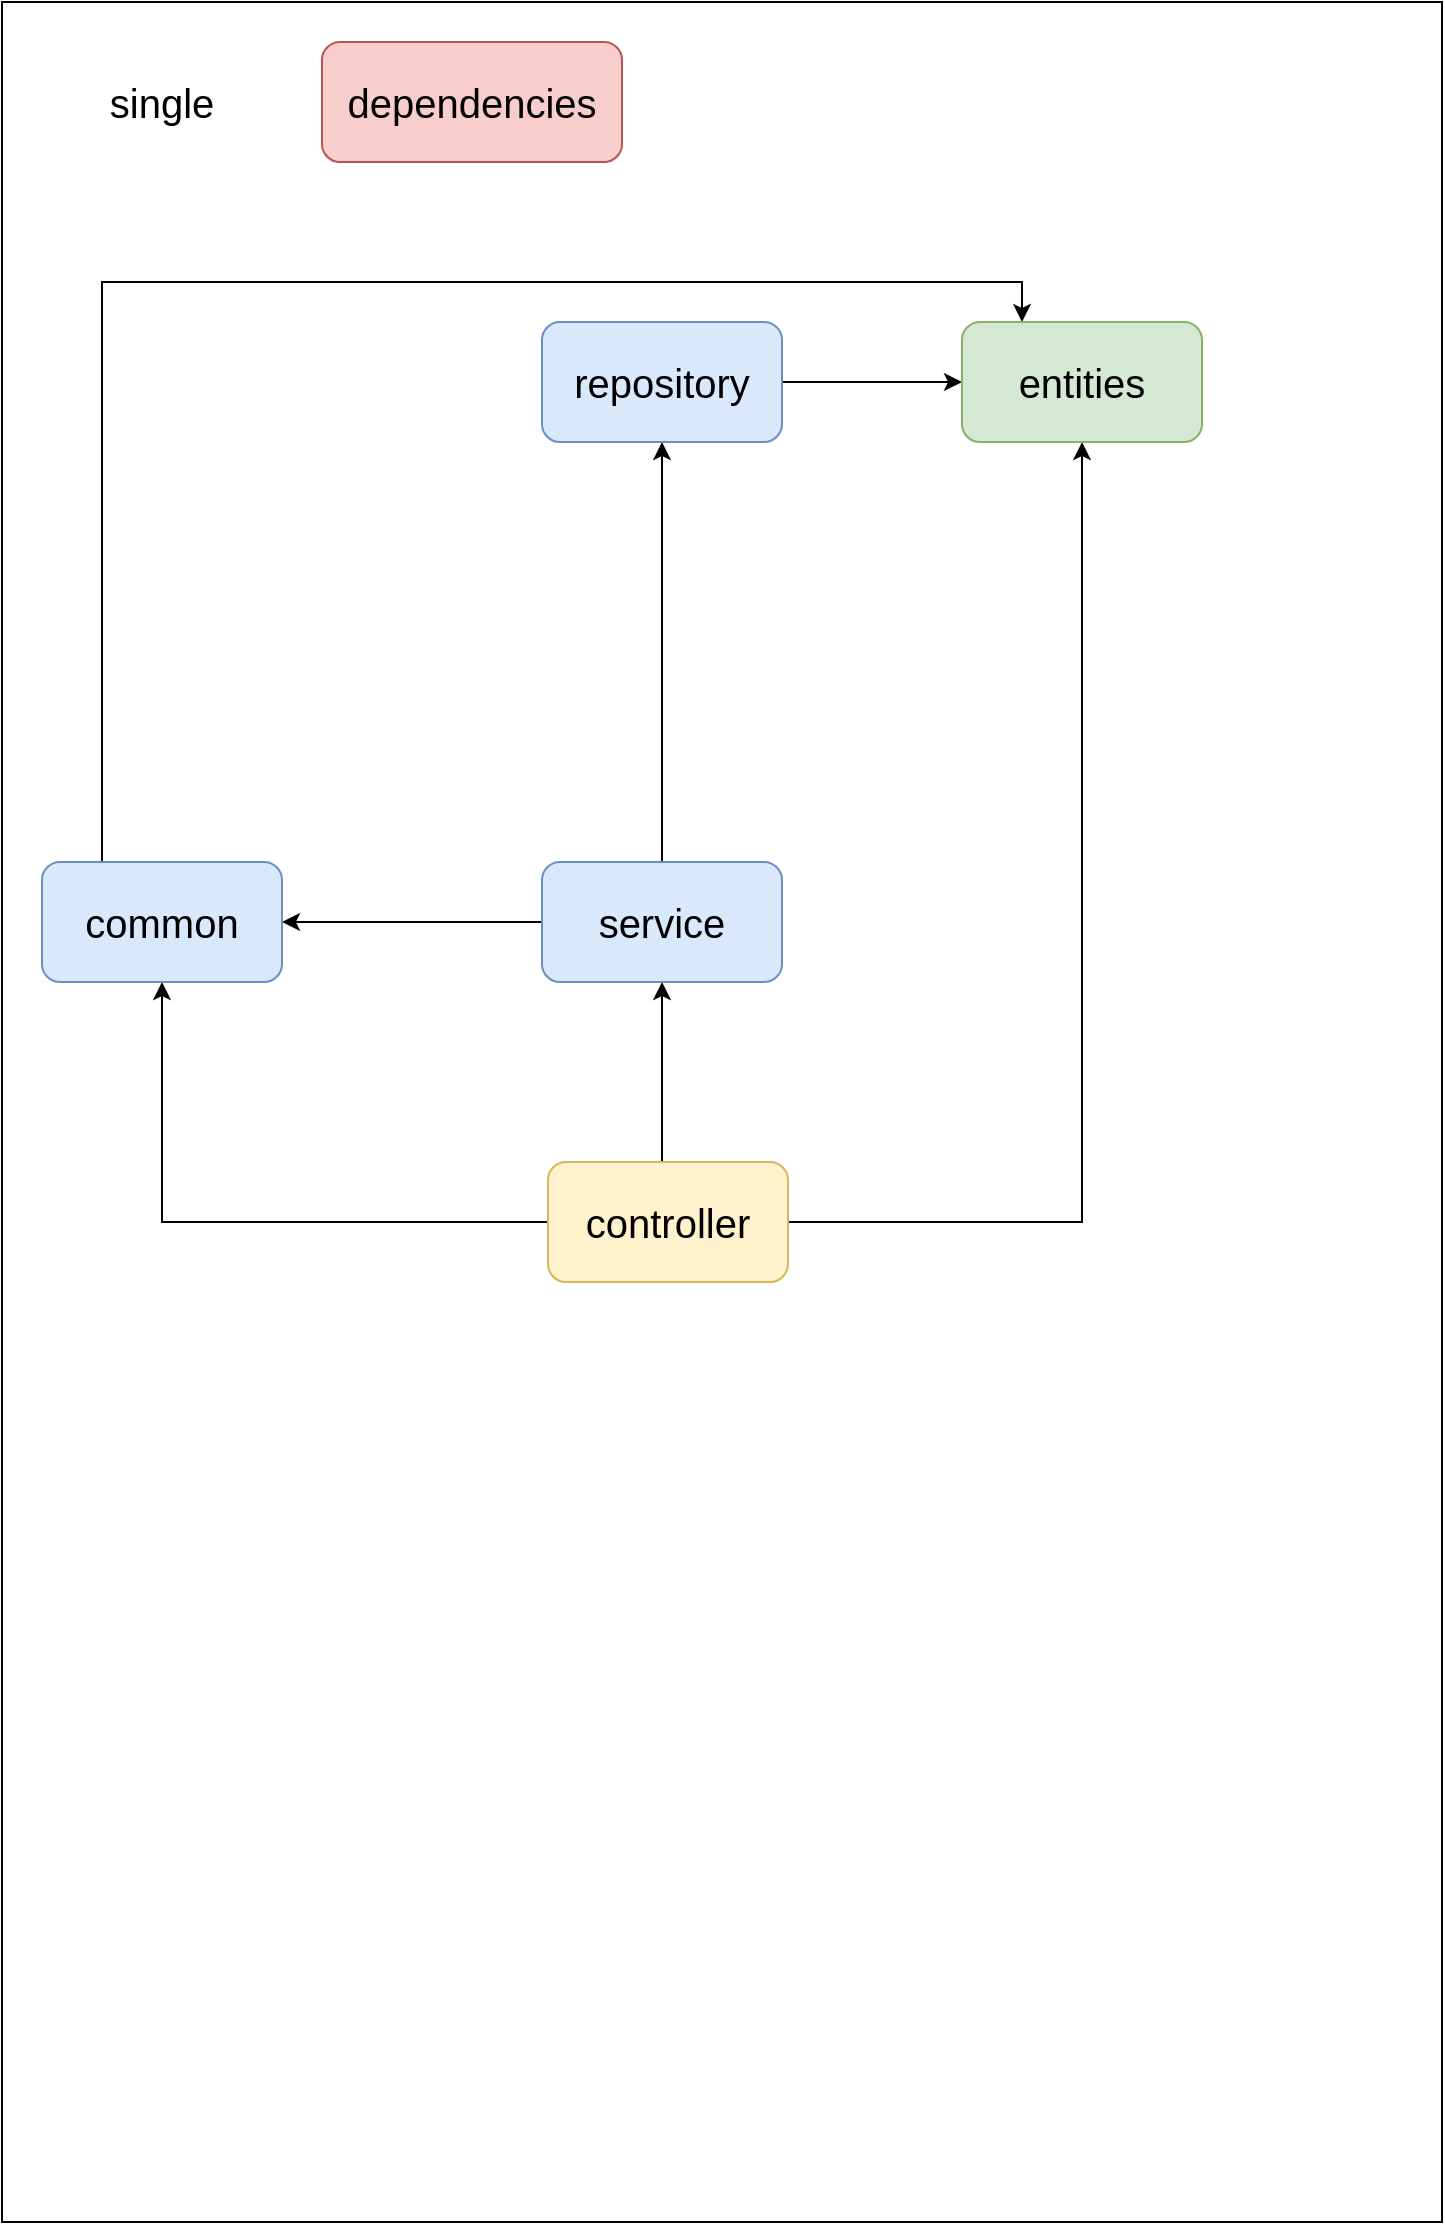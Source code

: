 <mxfile pages="1" version="11.2.4" type="github"><diagram id="PnG7kLBvnlgwxSIW4VSk" name="第 1 页"><mxGraphModel dx="1038" dy="559" grid="1" gridSize="10" guides="1" tooltips="1" connect="1" arrows="1" fold="1" page="1" pageScale="1" pageWidth="827" pageHeight="1169" math="0" shadow="0"><root><mxCell id="0"/><mxCell id="1" parent="0"/><mxCell id="8l89ffW5tfAHr4ushmDW-5" value="" style="rounded=0;whiteSpace=wrap;html=1;fontSize=20;fillColor=none;" parent="1" vertex="1"><mxGeometry x="20" y="40" width="720" height="1110" as="geometry"/></mxCell><mxCell id="8l89ffW5tfAHr4ushmDW-2" value="single" style="text;html=1;strokeColor=none;fillColor=none;align=center;verticalAlign=middle;whiteSpace=wrap;rounded=0;fontSize=20;" parent="1" vertex="1"><mxGeometry x="80" y="80" width="40" height="20" as="geometry"/></mxCell><mxCell id="8l89ffW5tfAHr4ushmDW-7" value="" style="edgeStyle=orthogonalEdgeStyle;rounded=0;orthogonalLoop=1;jettySize=auto;html=1;fontSize=20;" parent="1" source="8l89ffW5tfAHr4ushmDW-3" target="8l89ffW5tfAHr4ushmDW-6" edge="1"><mxGeometry relative="1" as="geometry"><Array as="points"><mxPoint x="350" y="600"/><mxPoint x="350" y="600"/></Array></mxGeometry></mxCell><mxCell id="8l89ffW5tfAHr4ushmDW-22" style="edgeStyle=orthogonalEdgeStyle;rounded=0;orthogonalLoop=1;jettySize=auto;html=1;exitX=0;exitY=0.5;exitDx=0;exitDy=0;fontSize=20;" parent="1" source="8l89ffW5tfAHr4ushmDW-3" target="8l89ffW5tfAHr4ushmDW-13" edge="1"><mxGeometry relative="1" as="geometry"/></mxCell><mxCell id="8l89ffW5tfAHr4ushmDW-23" style="edgeStyle=orthogonalEdgeStyle;rounded=0;orthogonalLoop=1;jettySize=auto;html=1;exitX=1;exitY=0.5;exitDx=0;exitDy=0;fontSize=20;" parent="1" source="8l89ffW5tfAHr4ushmDW-3" target="8l89ffW5tfAHr4ushmDW-10" edge="1"><mxGeometry relative="1" as="geometry"/></mxCell><mxCell id="8l89ffW5tfAHr4ushmDW-3" value="controller" style="rounded=1;whiteSpace=wrap;html=1;fontSize=20;fillColor=#fff2cc;strokeColor=#d6b656;" parent="1" vertex="1"><mxGeometry x="293" y="620" width="120" height="60" as="geometry"/></mxCell><mxCell id="8l89ffW5tfAHr4ushmDW-9" value="" style="edgeStyle=orthogonalEdgeStyle;rounded=0;orthogonalLoop=1;jettySize=auto;html=1;fontSize=20;" parent="1" source="8l89ffW5tfAHr4ushmDW-6" target="8l89ffW5tfAHr4ushmDW-8" edge="1"><mxGeometry relative="1" as="geometry"/></mxCell><mxCell id="8l89ffW5tfAHr4ushmDW-17" style="edgeStyle=orthogonalEdgeStyle;rounded=0;orthogonalLoop=1;jettySize=auto;html=1;exitX=0;exitY=0.75;exitDx=0;exitDy=0;fontSize=20;" parent="1" source="8l89ffW5tfAHr4ushmDW-6" target="8l89ffW5tfAHr4ushmDW-13" edge="1"><mxGeometry relative="1" as="geometry"><Array as="points"><mxPoint x="290" y="500"/></Array></mxGeometry></mxCell><mxCell id="8l89ffW5tfAHr4ushmDW-6" value="service" style="rounded=1;whiteSpace=wrap;html=1;fontSize=20;fillColor=#dae8fc;strokeColor=#6c8ebf;" parent="1" vertex="1"><mxGeometry x="290" y="470" width="120" height="60" as="geometry"/></mxCell><mxCell id="DVVFgG_8Xb1dFsM44yE--1" style="edgeStyle=orthogonalEdgeStyle;rounded=0;orthogonalLoop=1;jettySize=auto;html=1;exitX=0.25;exitY=0;exitDx=0;exitDy=0;entryX=0.25;entryY=0;entryDx=0;entryDy=0;" edge="1" parent="1" source="8l89ffW5tfAHr4ushmDW-13" target="8l89ffW5tfAHr4ushmDW-10"><mxGeometry relative="1" as="geometry"/></mxCell><mxCell id="8l89ffW5tfAHr4ushmDW-13" value="common" style="rounded=1;whiteSpace=wrap;html=1;fontSize=20;fillColor=#dae8fc;strokeColor=#6c8ebf;" parent="1" vertex="1"><mxGeometry x="40" y="470" width="120" height="60" as="geometry"/></mxCell><mxCell id="8l89ffW5tfAHr4ushmDW-21" style="edgeStyle=orthogonalEdgeStyle;rounded=0;orthogonalLoop=1;jettySize=auto;html=1;exitX=1;exitY=0.5;exitDx=0;exitDy=0;entryX=0;entryY=0.5;entryDx=0;entryDy=0;fontSize=20;" parent="1" source="8l89ffW5tfAHr4ushmDW-8" target="8l89ffW5tfAHr4ushmDW-10" edge="1"><mxGeometry relative="1" as="geometry"/></mxCell><mxCell id="8l89ffW5tfAHr4ushmDW-8" value="repository" style="rounded=1;whiteSpace=wrap;html=1;fontSize=20;fillColor=#dae8fc;strokeColor=#6c8ebf;" parent="1" vertex="1"><mxGeometry x="290" y="200" width="120" height="60" as="geometry"/></mxCell><mxCell id="8l89ffW5tfAHr4ushmDW-10" value="entities" style="rounded=1;whiteSpace=wrap;html=1;fontSize=20;fillColor=#d5e8d4;strokeColor=#82b366;" parent="1" vertex="1"><mxGeometry x="500" y="200" width="120" height="60" as="geometry"/></mxCell><mxCell id="8l89ffW5tfAHr4ushmDW-24" value="dependencies" style="rounded=1;whiteSpace=wrap;html=1;fontSize=20;fillColor=#f8cecc;strokeColor=#b85450;" parent="1" vertex="1"><mxGeometry x="180" y="60" width="150" height="60" as="geometry"/></mxCell></root></mxGraphModel></diagram></mxfile>